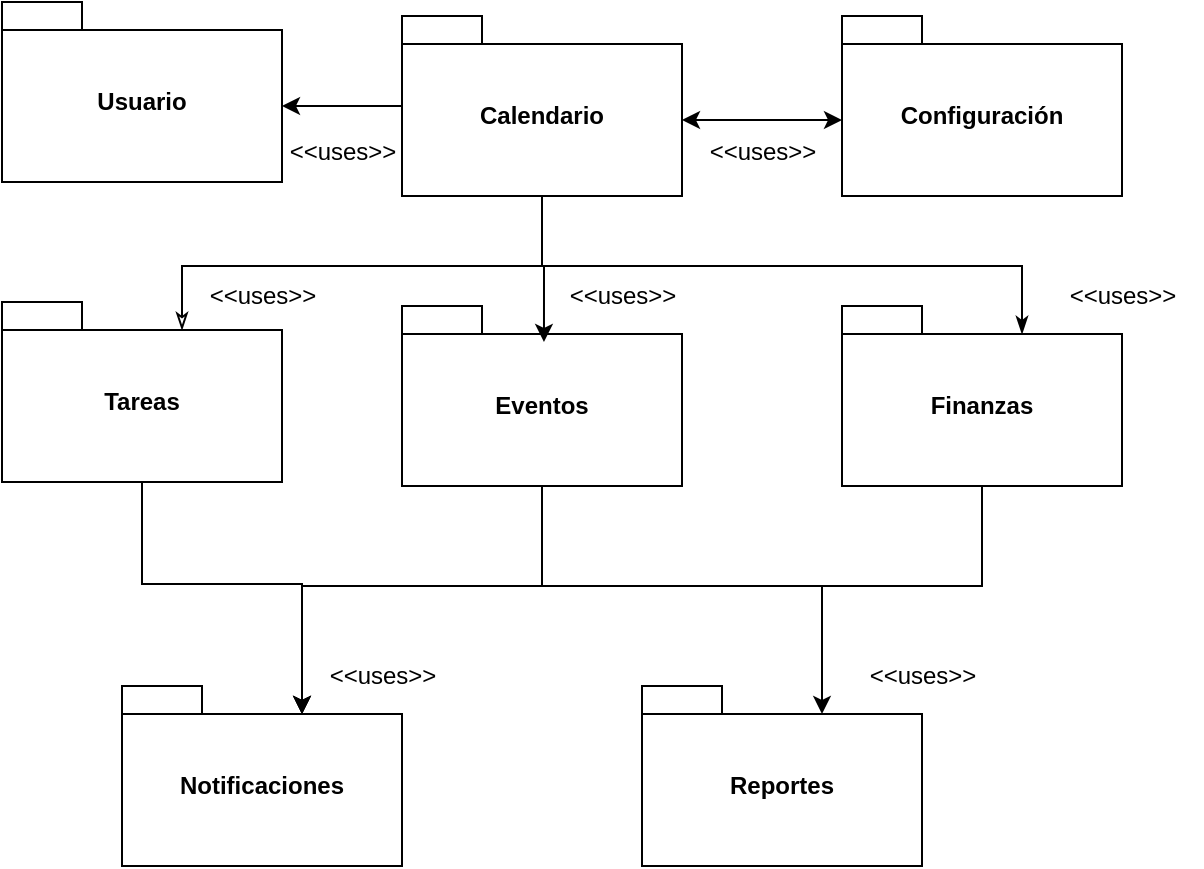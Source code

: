 <mxfile version="26.1.1">
  <diagram name="SmartPlanner_Paquetes" id="smartplanner-diagram-001">
    <mxGraphModel dx="1120" dy="460" grid="1" gridSize="10" guides="1" tooltips="1" connect="1" arrows="1" fold="1" page="1" pageScale="1" pageWidth="827" pageHeight="1169" math="0" shadow="0">
      <root>
        <mxCell id="0" />
        <mxCell id="1" parent="0" />
        <mxCell id="pmRA8b5X68Qsj5XqTAns-9" value="Reportes" style="shape=folder;fontStyle=1;spacingTop=10;tabWidth=40;tabHeight=14;tabPosition=left;html=1;whiteSpace=wrap;" parent="1" vertex="1">
          <mxGeometry x="380" y="380" width="140" height="90" as="geometry" />
        </mxCell>
        <mxCell id="pmRA8b5X68Qsj5XqTAns-11" value="Notificaciones" style="shape=folder;fontStyle=1;spacingTop=10;tabWidth=40;tabHeight=14;tabPosition=left;html=1;whiteSpace=wrap;" parent="1" vertex="1">
          <mxGeometry x="120" y="380" width="140" height="90" as="geometry" />
        </mxCell>
        <mxCell id="pmRA8b5X68Qsj5XqTAns-12" value="Eventos" style="shape=folder;fontStyle=1;spacingTop=10;tabWidth=40;tabHeight=14;tabPosition=left;html=1;whiteSpace=wrap;" parent="1" vertex="1">
          <mxGeometry x="260" y="190" width="140" height="90" as="geometry" />
        </mxCell>
        <mxCell id="pmRA8b5X68Qsj5XqTAns-13" value="Usuario" style="shape=folder;fontStyle=1;spacingTop=10;tabWidth=40;tabHeight=14;tabPosition=left;html=1;whiteSpace=wrap;" parent="1" vertex="1">
          <mxGeometry x="60" y="38" width="140" height="90" as="geometry" />
        </mxCell>
        <mxCell id="pmRA8b5X68Qsj5XqTAns-30" style="edgeStyle=orthogonalEdgeStyle;rounded=0;orthogonalLoop=1;jettySize=auto;html=1;exitX=0;exitY=0;exitDx=90;exitDy=14;exitPerimeter=0;startArrow=classicThin;startFill=0;endArrow=none;" parent="1" source="pmRA8b5X68Qsj5XqTAns-14" target="pmRA8b5X68Qsj5XqTAns-15" edge="1">
          <mxGeometry relative="1" as="geometry">
            <Array as="points">
              <mxPoint x="150" y="170" />
              <mxPoint x="330" y="170" />
            </Array>
          </mxGeometry>
        </mxCell>
        <mxCell id="pmRA8b5X68Qsj5XqTAns-14" value="Tareas" style="shape=folder;fontStyle=1;spacingTop=10;tabWidth=40;tabHeight=14;tabPosition=left;html=1;whiteSpace=wrap;" parent="1" vertex="1">
          <mxGeometry x="60" y="188" width="140" height="90" as="geometry" />
        </mxCell>
        <mxCell id="pmRA8b5X68Qsj5XqTAns-15" value="Calendario" style="shape=folder;fontStyle=1;spacingTop=10;tabWidth=40;tabHeight=14;tabPosition=left;html=1;whiteSpace=wrap;" parent="1" vertex="1">
          <mxGeometry x="260" y="45" width="140" height="90" as="geometry" />
        </mxCell>
        <mxCell id="pmRA8b5X68Qsj5XqTAns-17" value="Configuración" style="shape=folder;fontStyle=1;spacingTop=10;tabWidth=40;tabHeight=14;tabPosition=left;html=1;whiteSpace=wrap;" parent="1" vertex="1">
          <mxGeometry x="480" y="45" width="140" height="90" as="geometry" />
        </mxCell>
        <mxCell id="pmRA8b5X68Qsj5XqTAns-19" value="Finanzas" style="shape=folder;fontStyle=1;spacingTop=10;tabWidth=40;tabHeight=14;tabPosition=left;html=1;whiteSpace=wrap;" parent="1" vertex="1">
          <mxGeometry x="480" y="190" width="140" height="90" as="geometry" />
        </mxCell>
        <mxCell id="pmRA8b5X68Qsj5XqTAns-20" style="edgeStyle=orthogonalEdgeStyle;rounded=0;orthogonalLoop=1;jettySize=auto;html=1;entryX=0;entryY=0;entryDx=140;entryDy=52;entryPerimeter=0;endArrow=classic;endFill=1;startArrow=none;startFill=0;" parent="1" source="pmRA8b5X68Qsj5XqTAns-15" target="pmRA8b5X68Qsj5XqTAns-13" edge="1">
          <mxGeometry relative="1" as="geometry" />
        </mxCell>
        <mxCell id="pmRA8b5X68Qsj5XqTAns-26" style="edgeStyle=orthogonalEdgeStyle;rounded=0;orthogonalLoop=1;jettySize=auto;html=1;exitX=0;exitY=0;exitDx=0;exitDy=52;exitPerimeter=0;entryX=0;entryY=0;entryDx=140;entryDy=52;entryPerimeter=0;startArrow=classic;startFill=1;" parent="1" source="pmRA8b5X68Qsj5XqTAns-17" target="pmRA8b5X68Qsj5XqTAns-15" edge="1">
          <mxGeometry relative="1" as="geometry" />
        </mxCell>
        <mxCell id="pmRA8b5X68Qsj5XqTAns-28" style="edgeStyle=orthogonalEdgeStyle;rounded=0;orthogonalLoop=1;jettySize=auto;html=1;exitX=0.5;exitY=1;exitDx=0;exitDy=0;exitPerimeter=0;entryX=0.507;entryY=0.2;entryDx=0;entryDy=0;entryPerimeter=0;startArrow=none;startFill=0;" parent="1" source="pmRA8b5X68Qsj5XqTAns-15" target="pmRA8b5X68Qsj5XqTAns-12" edge="1">
          <mxGeometry relative="1" as="geometry">
            <Array as="points">
              <mxPoint x="330" y="170" />
              <mxPoint x="331" y="170" />
            </Array>
          </mxGeometry>
        </mxCell>
        <mxCell id="pmRA8b5X68Qsj5XqTAns-31" style="edgeStyle=orthogonalEdgeStyle;rounded=0;orthogonalLoop=1;jettySize=auto;html=1;exitX=0;exitY=0;exitDx=90;exitDy=14;exitPerimeter=0;entryX=0.5;entryY=1;entryDx=0;entryDy=0;entryPerimeter=0;endArrow=none;startFill=1;startArrow=classicThin;" parent="1" source="pmRA8b5X68Qsj5XqTAns-19" target="pmRA8b5X68Qsj5XqTAns-15" edge="1">
          <mxGeometry relative="1" as="geometry">
            <Array as="points">
              <mxPoint x="570" y="170" />
              <mxPoint x="330" y="170" />
            </Array>
          </mxGeometry>
        </mxCell>
        <mxCell id="pmRA8b5X68Qsj5XqTAns-32" style="edgeStyle=orthogonalEdgeStyle;rounded=0;orthogonalLoop=1;jettySize=auto;html=1;entryX=0;entryY=0;entryDx=90;entryDy=14;entryPerimeter=0;" parent="1" source="pmRA8b5X68Qsj5XqTAns-14" target="pmRA8b5X68Qsj5XqTAns-11" edge="1">
          <mxGeometry relative="1" as="geometry" />
        </mxCell>
        <mxCell id="pmRA8b5X68Qsj5XqTAns-33" style="edgeStyle=orthogonalEdgeStyle;rounded=0;orthogonalLoop=1;jettySize=auto;html=1;entryX=0;entryY=0;entryDx=90;entryDy=14;entryPerimeter=0;" parent="1" source="pmRA8b5X68Qsj5XqTAns-12" target="pmRA8b5X68Qsj5XqTAns-11" edge="1">
          <mxGeometry relative="1" as="geometry" />
        </mxCell>
        <mxCell id="pmRA8b5X68Qsj5XqTAns-34" style="edgeStyle=orthogonalEdgeStyle;rounded=0;orthogonalLoop=1;jettySize=auto;html=1;entryX=0;entryY=0;entryDx=90;entryDy=14;entryPerimeter=0;" parent="1" source="pmRA8b5X68Qsj5XqTAns-19" target="pmRA8b5X68Qsj5XqTAns-11" edge="1">
          <mxGeometry relative="1" as="geometry">
            <Array as="points">
              <mxPoint x="550" y="330" />
              <mxPoint x="210" y="330" />
            </Array>
          </mxGeometry>
        </mxCell>
        <mxCell id="pmRA8b5X68Qsj5XqTAns-35" style="edgeStyle=orthogonalEdgeStyle;rounded=0;orthogonalLoop=1;jettySize=auto;html=1;entryX=0;entryY=0;entryDx=90;entryDy=14;entryPerimeter=0;" parent="1" source="pmRA8b5X68Qsj5XqTAns-12" target="pmRA8b5X68Qsj5XqTAns-9" edge="1">
          <mxGeometry relative="1" as="geometry" />
        </mxCell>
        <mxCell id="RHhrBt1ZgexL6-kF__by-1" value="&amp;lt;&amp;lt;uses&amp;gt;&amp;gt;" style="text;html=1;align=center;verticalAlign=middle;resizable=0;points=[];autosize=1;strokeColor=none;fillColor=none;" vertex="1" parent="1">
          <mxGeometry x="400" y="98" width="80" height="30" as="geometry" />
        </mxCell>
        <mxCell id="RHhrBt1ZgexL6-kF__by-2" value="&amp;lt;&amp;lt;uses&amp;gt;&amp;gt;" style="text;html=1;align=center;verticalAlign=middle;resizable=0;points=[];autosize=1;strokeColor=none;fillColor=none;" vertex="1" parent="1">
          <mxGeometry x="190" y="98" width="80" height="30" as="geometry" />
        </mxCell>
        <mxCell id="RHhrBt1ZgexL6-kF__by-3" value="&amp;lt;&amp;lt;uses&amp;gt;&amp;gt;" style="text;html=1;align=center;verticalAlign=middle;resizable=0;points=[];autosize=1;strokeColor=none;fillColor=none;" vertex="1" parent="1">
          <mxGeometry x="330" y="170" width="80" height="30" as="geometry" />
        </mxCell>
        <mxCell id="RHhrBt1ZgexL6-kF__by-4" value="&amp;lt;&amp;lt;uses&amp;gt;&amp;gt;" style="text;html=1;align=center;verticalAlign=middle;resizable=0;points=[];autosize=1;strokeColor=none;fillColor=none;" vertex="1" parent="1">
          <mxGeometry x="580" y="170" width="80" height="30" as="geometry" />
        </mxCell>
        <mxCell id="RHhrBt1ZgexL6-kF__by-5" value="&amp;lt;&amp;lt;uses&amp;gt;&amp;gt;" style="text;html=1;align=center;verticalAlign=middle;resizable=0;points=[];autosize=1;strokeColor=none;fillColor=none;" vertex="1" parent="1">
          <mxGeometry x="150" y="170" width="80" height="30" as="geometry" />
        </mxCell>
        <mxCell id="RHhrBt1ZgexL6-kF__by-6" value="&amp;lt;&amp;lt;uses&amp;gt;&amp;gt;" style="text;html=1;align=center;verticalAlign=middle;resizable=0;points=[];autosize=1;strokeColor=none;fillColor=none;" vertex="1" parent="1">
          <mxGeometry x="210" y="360" width="80" height="30" as="geometry" />
        </mxCell>
        <mxCell id="RHhrBt1ZgexL6-kF__by-7" value="&amp;lt;&amp;lt;uses&amp;gt;&amp;gt;" style="text;html=1;align=center;verticalAlign=middle;resizable=0;points=[];autosize=1;strokeColor=none;fillColor=none;" vertex="1" parent="1">
          <mxGeometry x="480" y="360" width="80" height="30" as="geometry" />
        </mxCell>
      </root>
    </mxGraphModel>
  </diagram>
</mxfile>
